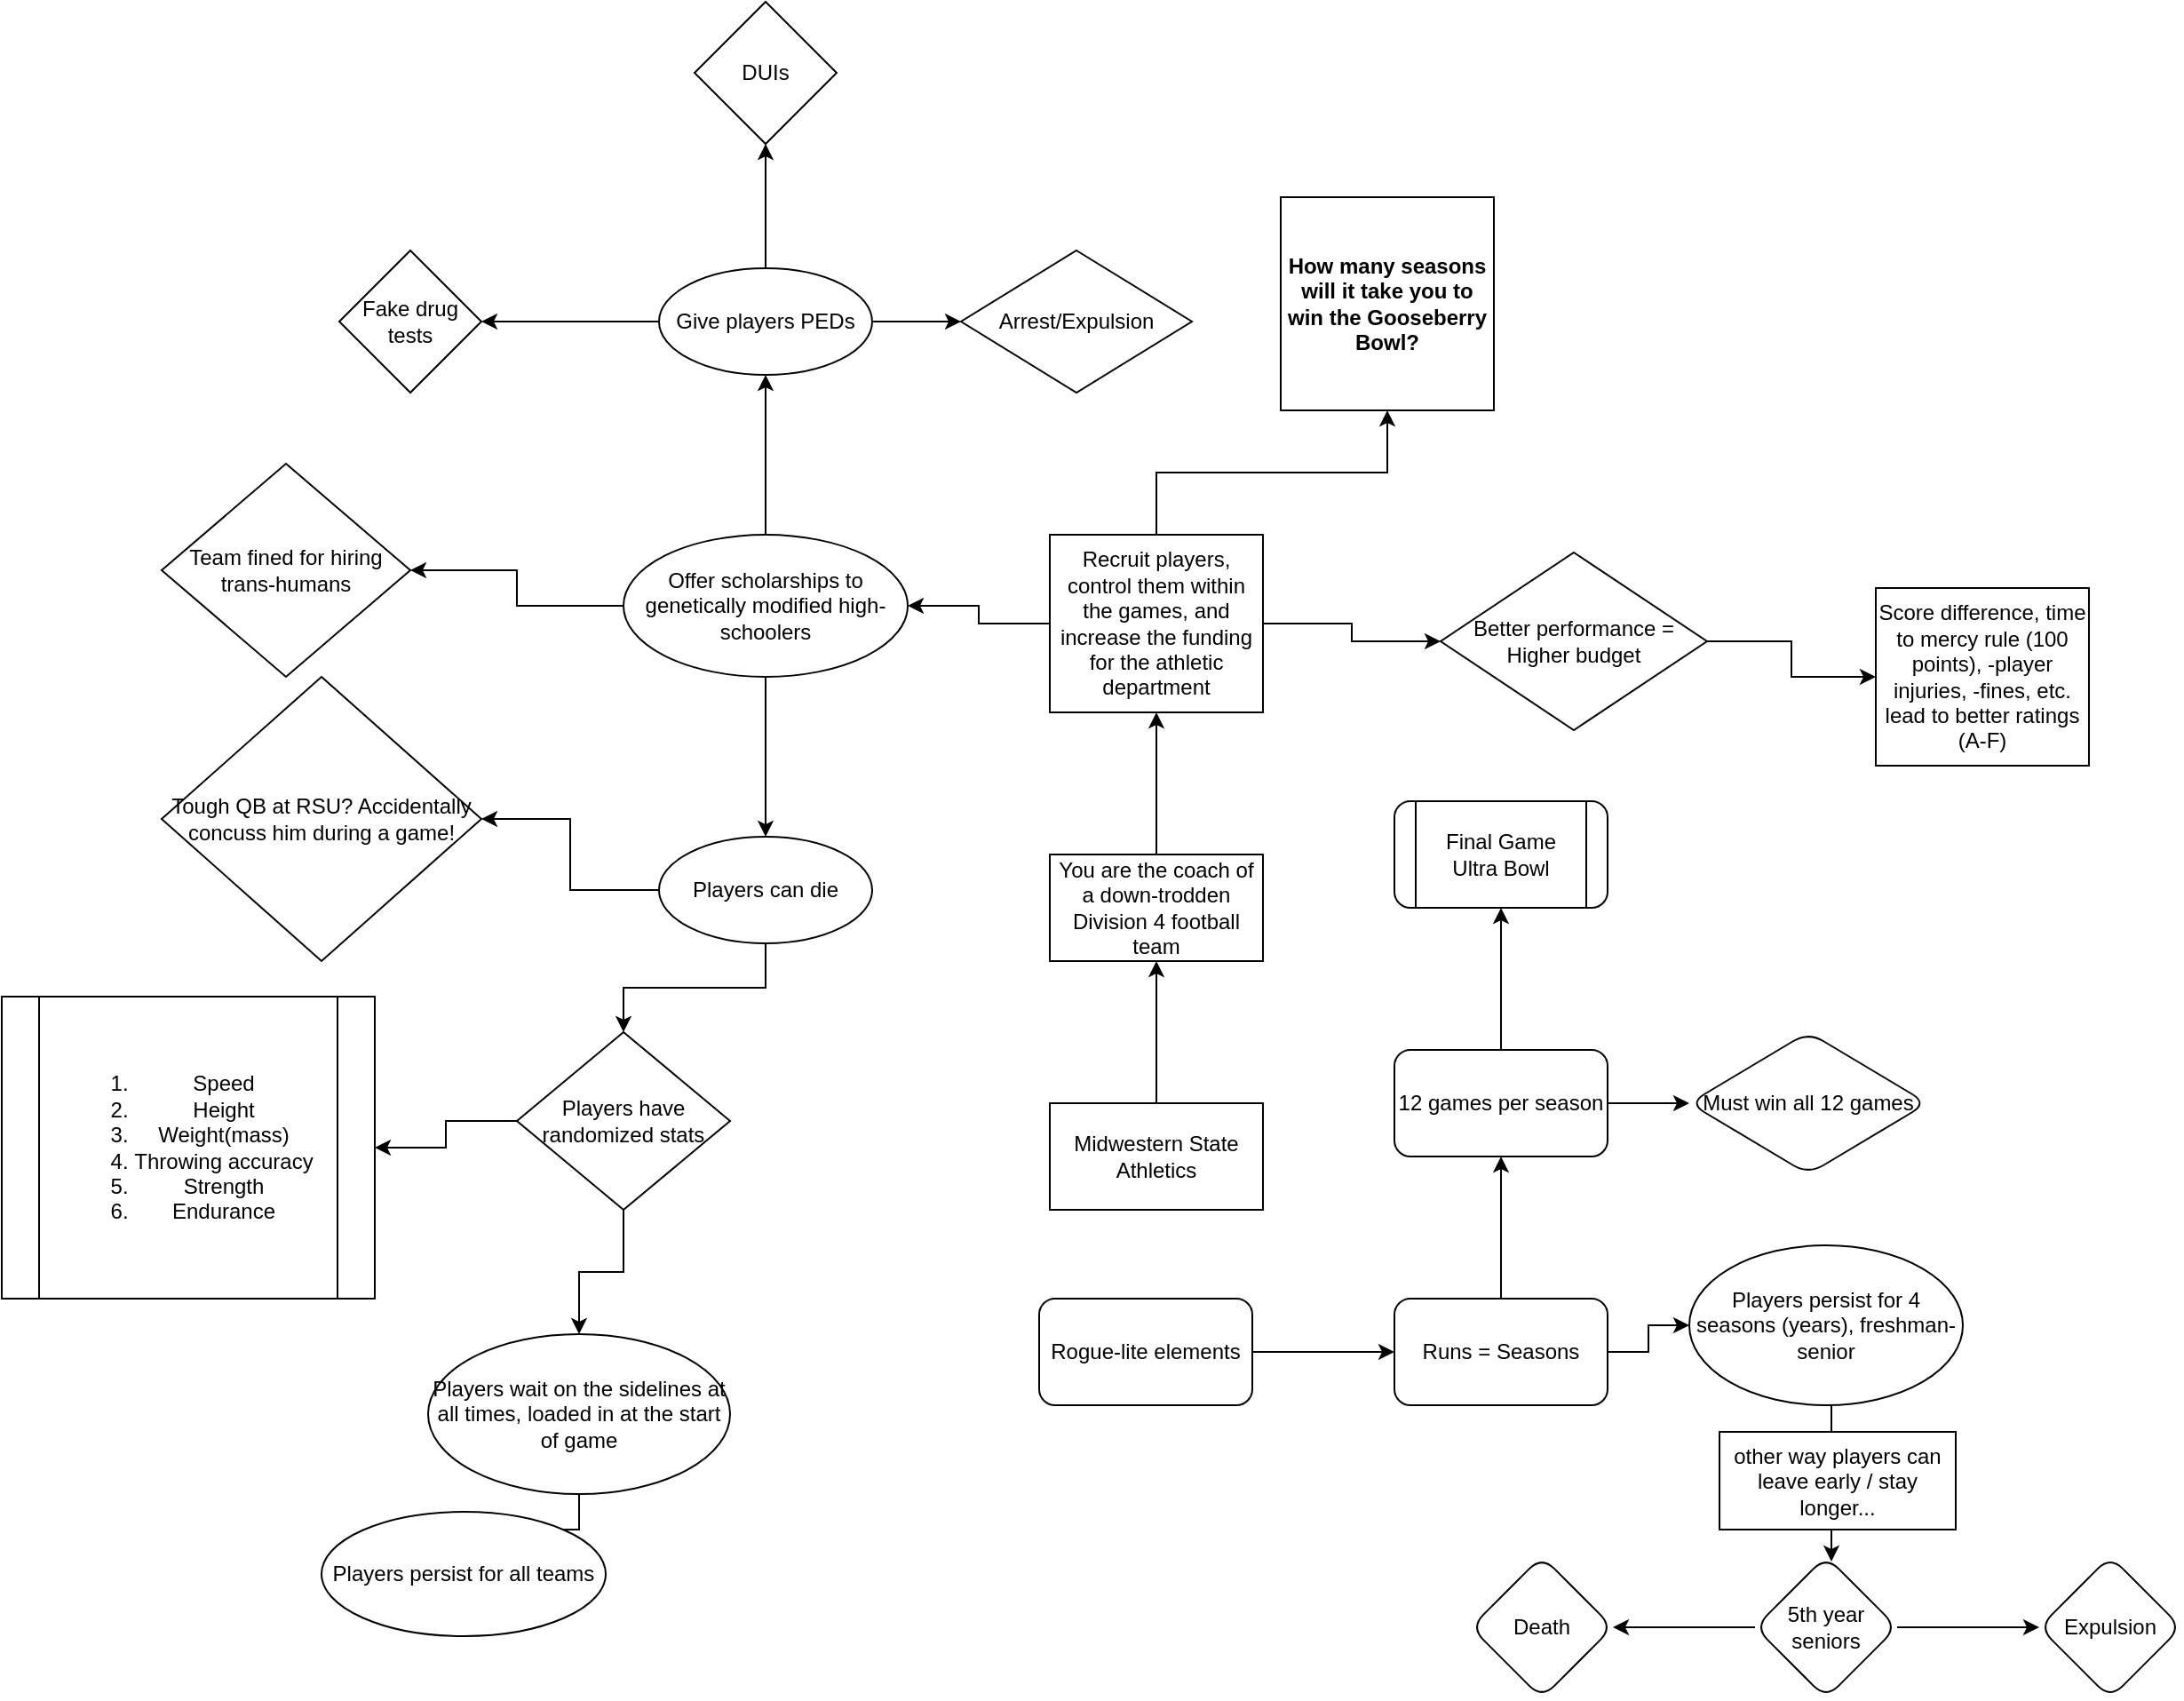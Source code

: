 <mxfile version="20.4.0" type="github">
  <diagram id="C5RBs43oDa-KdzZeNtuy" name="Page-1">
    <mxGraphModel dx="2249" dy="1949" grid="1" gridSize="10" guides="1" tooltips="1" connect="1" arrows="1" fold="1" page="1" pageScale="1" pageWidth="827" pageHeight="1169" math="0" shadow="0">
      <root>
        <mxCell id="WIyWlLk6GJQsqaUBKTNV-0" />
        <mxCell id="WIyWlLk6GJQsqaUBKTNV-1" parent="WIyWlLk6GJQsqaUBKTNV-0" />
        <mxCell id="fkuL-reos0wc2JTZ_Lem-20" value="" style="edgeStyle=orthogonalEdgeStyle;rounded=0;orthogonalLoop=1;jettySize=auto;html=1;" edge="1" parent="WIyWlLk6GJQsqaUBKTNV-1" source="fkuL-reos0wc2JTZ_Lem-0" target="fkuL-reos0wc2JTZ_Lem-19">
          <mxGeometry relative="1" as="geometry" />
        </mxCell>
        <mxCell id="fkuL-reos0wc2JTZ_Lem-0" value="Midwestern State Athletics" style="rounded=0;whiteSpace=wrap;html=1;" vertex="1" parent="WIyWlLk6GJQsqaUBKTNV-1">
          <mxGeometry x="360" y="370" width="120" height="60" as="geometry" />
        </mxCell>
        <mxCell id="fkuL-reos0wc2JTZ_Lem-3" value="" style="edgeStyle=orthogonalEdgeStyle;rounded=0;orthogonalLoop=1;jettySize=auto;html=1;" edge="1" parent="WIyWlLk6GJQsqaUBKTNV-1" source="fkuL-reos0wc2JTZ_Lem-1" target="fkuL-reos0wc2JTZ_Lem-2">
          <mxGeometry relative="1" as="geometry" />
        </mxCell>
        <mxCell id="fkuL-reos0wc2JTZ_Lem-1" value="&lt;div&gt;Rogue-lite elements&lt;/div&gt;" style="rounded=1;whiteSpace=wrap;html=1;" vertex="1" parent="WIyWlLk6GJQsqaUBKTNV-1">
          <mxGeometry x="354" y="480" width="120" height="60" as="geometry" />
        </mxCell>
        <mxCell id="fkuL-reos0wc2JTZ_Lem-5" value="" style="edgeStyle=orthogonalEdgeStyle;rounded=0;orthogonalLoop=1;jettySize=auto;html=1;" edge="1" parent="WIyWlLk6GJQsqaUBKTNV-1" source="fkuL-reos0wc2JTZ_Lem-2" target="fkuL-reos0wc2JTZ_Lem-4">
          <mxGeometry relative="1" as="geometry" />
        </mxCell>
        <mxCell id="fkuL-reos0wc2JTZ_Lem-14" value="" style="edgeStyle=orthogonalEdgeStyle;rounded=0;orthogonalLoop=1;jettySize=auto;html=1;" edge="1" parent="WIyWlLk6GJQsqaUBKTNV-1" source="fkuL-reos0wc2JTZ_Lem-2" target="fkuL-reos0wc2JTZ_Lem-13">
          <mxGeometry relative="1" as="geometry" />
        </mxCell>
        <mxCell id="fkuL-reos0wc2JTZ_Lem-2" value="&lt;div&gt;Runs = Seasons&lt;/div&gt;" style="rounded=1;whiteSpace=wrap;html=1;" vertex="1" parent="WIyWlLk6GJQsqaUBKTNV-1">
          <mxGeometry x="554" y="480" width="120" height="60" as="geometry" />
        </mxCell>
        <mxCell id="fkuL-reos0wc2JTZ_Lem-7" value="" style="edgeStyle=orthogonalEdgeStyle;rounded=0;orthogonalLoop=1;jettySize=auto;html=1;" edge="1" parent="WIyWlLk6GJQsqaUBKTNV-1" source="fkuL-reos0wc2JTZ_Lem-4" target="fkuL-reos0wc2JTZ_Lem-6">
          <mxGeometry relative="1" as="geometry">
            <Array as="points">
              <mxPoint x="800" y="580" />
              <mxPoint x="800" y="580" />
            </Array>
          </mxGeometry>
        </mxCell>
        <mxCell id="fkuL-reos0wc2JTZ_Lem-4" value="Players persist for 4 seasons (years), freshman-senior" style="ellipse;whiteSpace=wrap;html=1;rounded=1;" vertex="1" parent="WIyWlLk6GJQsqaUBKTNV-1">
          <mxGeometry x="720" y="450" width="154" height="90" as="geometry" />
        </mxCell>
        <mxCell id="fkuL-reos0wc2JTZ_Lem-9" value="" style="edgeStyle=orthogonalEdgeStyle;rounded=0;orthogonalLoop=1;jettySize=auto;html=1;" edge="1" parent="WIyWlLk6GJQsqaUBKTNV-1" source="fkuL-reos0wc2JTZ_Lem-6" target="fkuL-reos0wc2JTZ_Lem-8">
          <mxGeometry relative="1" as="geometry" />
        </mxCell>
        <mxCell id="fkuL-reos0wc2JTZ_Lem-11" value="" style="edgeStyle=orthogonalEdgeStyle;rounded=0;orthogonalLoop=1;jettySize=auto;html=1;" edge="1" parent="WIyWlLk6GJQsqaUBKTNV-1" source="fkuL-reos0wc2JTZ_Lem-6" target="fkuL-reos0wc2JTZ_Lem-10">
          <mxGeometry relative="1" as="geometry" />
        </mxCell>
        <mxCell id="fkuL-reos0wc2JTZ_Lem-6" value="5th year seniors" style="rhombus;whiteSpace=wrap;html=1;rounded=1;" vertex="1" parent="WIyWlLk6GJQsqaUBKTNV-1">
          <mxGeometry x="757" y="625" width="80" height="80" as="geometry" />
        </mxCell>
        <mxCell id="fkuL-reos0wc2JTZ_Lem-8" value="Expulsion" style="rhombus;whiteSpace=wrap;html=1;rounded=1;" vertex="1" parent="WIyWlLk6GJQsqaUBKTNV-1">
          <mxGeometry x="917" y="625" width="80" height="80" as="geometry" />
        </mxCell>
        <mxCell id="fkuL-reos0wc2JTZ_Lem-10" value="&lt;div&gt;Death&lt;/div&gt;" style="rhombus;whiteSpace=wrap;html=1;rounded=1;" vertex="1" parent="WIyWlLk6GJQsqaUBKTNV-1">
          <mxGeometry x="597" y="625" width="80" height="80" as="geometry" />
        </mxCell>
        <mxCell id="fkuL-reos0wc2JTZ_Lem-12" value="other way players can leave early / stay longer..." style="rounded=0;whiteSpace=wrap;html=1;" vertex="1" parent="WIyWlLk6GJQsqaUBKTNV-1">
          <mxGeometry x="737" y="555" width="133" height="55" as="geometry" />
        </mxCell>
        <mxCell id="fkuL-reos0wc2JTZ_Lem-16" value="" style="edgeStyle=orthogonalEdgeStyle;rounded=0;orthogonalLoop=1;jettySize=auto;html=1;" edge="1" parent="WIyWlLk6GJQsqaUBKTNV-1" source="fkuL-reos0wc2JTZ_Lem-13" target="fkuL-reos0wc2JTZ_Lem-15">
          <mxGeometry relative="1" as="geometry" />
        </mxCell>
        <mxCell id="fkuL-reos0wc2JTZ_Lem-18" value="" style="edgeStyle=orthogonalEdgeStyle;rounded=0;orthogonalLoop=1;jettySize=auto;html=1;" edge="1" parent="WIyWlLk6GJQsqaUBKTNV-1" source="fkuL-reos0wc2JTZ_Lem-13" target="fkuL-reos0wc2JTZ_Lem-17">
          <mxGeometry relative="1" as="geometry" />
        </mxCell>
        <mxCell id="fkuL-reos0wc2JTZ_Lem-13" value="12 games per season" style="whiteSpace=wrap;html=1;rounded=1;" vertex="1" parent="WIyWlLk6GJQsqaUBKTNV-1">
          <mxGeometry x="554" y="340" width="120" height="60" as="geometry" />
        </mxCell>
        <mxCell id="fkuL-reos0wc2JTZ_Lem-15" value="&lt;div&gt;Final Game&lt;/div&gt;&lt;div&gt;Ultra Bowl&lt;br&gt;&lt;/div&gt;" style="shape=process;whiteSpace=wrap;html=1;backgroundOutline=1;rounded=1;" vertex="1" parent="WIyWlLk6GJQsqaUBKTNV-1">
          <mxGeometry x="554" y="200" width="120" height="60" as="geometry" />
        </mxCell>
        <mxCell id="fkuL-reos0wc2JTZ_Lem-17" value="Must win all 12 games" style="rhombus;whiteSpace=wrap;html=1;rounded=1;" vertex="1" parent="WIyWlLk6GJQsqaUBKTNV-1">
          <mxGeometry x="720" y="330" width="134" height="80" as="geometry" />
        </mxCell>
        <mxCell id="fkuL-reos0wc2JTZ_Lem-22" value="" style="edgeStyle=orthogonalEdgeStyle;rounded=0;orthogonalLoop=1;jettySize=auto;html=1;" edge="1" parent="WIyWlLk6GJQsqaUBKTNV-1" source="fkuL-reos0wc2JTZ_Lem-19" target="fkuL-reos0wc2JTZ_Lem-21">
          <mxGeometry relative="1" as="geometry" />
        </mxCell>
        <mxCell id="fkuL-reos0wc2JTZ_Lem-19" value="You are the coach of a down-trodden Division 4 football team" style="whiteSpace=wrap;html=1;rounded=0;" vertex="1" parent="WIyWlLk6GJQsqaUBKTNV-1">
          <mxGeometry x="360" y="230" width="120" height="60" as="geometry" />
        </mxCell>
        <mxCell id="fkuL-reos0wc2JTZ_Lem-24" value="" style="edgeStyle=orthogonalEdgeStyle;rounded=0;orthogonalLoop=1;jettySize=auto;html=1;" edge="1" parent="WIyWlLk6GJQsqaUBKTNV-1" source="fkuL-reos0wc2JTZ_Lem-21" target="fkuL-reos0wc2JTZ_Lem-23">
          <mxGeometry relative="1" as="geometry" />
        </mxCell>
        <mxCell id="fkuL-reos0wc2JTZ_Lem-28" value="" style="edgeStyle=orthogonalEdgeStyle;rounded=0;orthogonalLoop=1;jettySize=auto;html=1;" edge="1" parent="WIyWlLk6GJQsqaUBKTNV-1" source="fkuL-reos0wc2JTZ_Lem-21" target="fkuL-reos0wc2JTZ_Lem-27">
          <mxGeometry relative="1" as="geometry" />
        </mxCell>
        <mxCell id="fkuL-reos0wc2JTZ_Lem-53" style="edgeStyle=orthogonalEdgeStyle;rounded=0;orthogonalLoop=1;jettySize=auto;html=1;exitX=0.5;exitY=0;exitDx=0;exitDy=0;" edge="1" parent="WIyWlLk6GJQsqaUBKTNV-1" source="fkuL-reos0wc2JTZ_Lem-21" target="fkuL-reos0wc2JTZ_Lem-52">
          <mxGeometry relative="1" as="geometry" />
        </mxCell>
        <mxCell id="fkuL-reos0wc2JTZ_Lem-21" value="Recruit players, control them within the games, and increase the funding for the athletic department" style="rounded=0;whiteSpace=wrap;html=1;" vertex="1" parent="WIyWlLk6GJQsqaUBKTNV-1">
          <mxGeometry x="360" y="50" width="120" height="100" as="geometry" />
        </mxCell>
        <mxCell id="fkuL-reos0wc2JTZ_Lem-26" value="" style="edgeStyle=orthogonalEdgeStyle;rounded=0;orthogonalLoop=1;jettySize=auto;html=1;" edge="1" parent="WIyWlLk6GJQsqaUBKTNV-1" source="fkuL-reos0wc2JTZ_Lem-23" target="fkuL-reos0wc2JTZ_Lem-25">
          <mxGeometry relative="1" as="geometry" />
        </mxCell>
        <mxCell id="fkuL-reos0wc2JTZ_Lem-23" value="Better performance = Higher budget" style="rhombus;whiteSpace=wrap;html=1;rounded=0;" vertex="1" parent="WIyWlLk6GJQsqaUBKTNV-1">
          <mxGeometry x="580" y="60" width="150" height="100" as="geometry" />
        </mxCell>
        <mxCell id="fkuL-reos0wc2JTZ_Lem-25" value="Score difference, time to mercy rule (100 points), -player injuries, -fines, etc. lead to better ratings (A-F)" style="whiteSpace=wrap;html=1;rounded=0;" vertex="1" parent="WIyWlLk6GJQsqaUBKTNV-1">
          <mxGeometry x="825" y="80" width="120" height="100" as="geometry" />
        </mxCell>
        <mxCell id="fkuL-reos0wc2JTZ_Lem-30" value="" style="edgeStyle=orthogonalEdgeStyle;rounded=0;orthogonalLoop=1;jettySize=auto;html=1;" edge="1" parent="WIyWlLk6GJQsqaUBKTNV-1" source="fkuL-reos0wc2JTZ_Lem-27" target="fkuL-reos0wc2JTZ_Lem-29">
          <mxGeometry relative="1" as="geometry" />
        </mxCell>
        <mxCell id="fkuL-reos0wc2JTZ_Lem-38" value="" style="edgeStyle=orthogonalEdgeStyle;rounded=0;orthogonalLoop=1;jettySize=auto;html=1;" edge="1" parent="WIyWlLk6GJQsqaUBKTNV-1" source="fkuL-reos0wc2JTZ_Lem-27" target="fkuL-reos0wc2JTZ_Lem-37">
          <mxGeometry relative="1" as="geometry" />
        </mxCell>
        <mxCell id="fkuL-reos0wc2JTZ_Lem-40" value="" style="edgeStyle=orthogonalEdgeStyle;rounded=0;orthogonalLoop=1;jettySize=auto;html=1;" edge="1" parent="WIyWlLk6GJQsqaUBKTNV-1" source="fkuL-reos0wc2JTZ_Lem-27" target="fkuL-reos0wc2JTZ_Lem-39">
          <mxGeometry relative="1" as="geometry" />
        </mxCell>
        <mxCell id="fkuL-reos0wc2JTZ_Lem-27" value="Offer scholarships to genetically modified high-schoolers" style="ellipse;whiteSpace=wrap;html=1;rounded=0;" vertex="1" parent="WIyWlLk6GJQsqaUBKTNV-1">
          <mxGeometry x="120" y="50" width="160" height="80" as="geometry" />
        </mxCell>
        <mxCell id="fkuL-reos0wc2JTZ_Lem-32" value="" style="edgeStyle=orthogonalEdgeStyle;rounded=0;orthogonalLoop=1;jettySize=auto;html=1;" edge="1" parent="WIyWlLk6GJQsqaUBKTNV-1" source="fkuL-reos0wc2JTZ_Lem-29" target="fkuL-reos0wc2JTZ_Lem-31">
          <mxGeometry relative="1" as="geometry" />
        </mxCell>
        <mxCell id="fkuL-reos0wc2JTZ_Lem-34" value="" style="edgeStyle=orthogonalEdgeStyle;rounded=0;orthogonalLoop=1;jettySize=auto;html=1;" edge="1" parent="WIyWlLk6GJQsqaUBKTNV-1" source="fkuL-reos0wc2JTZ_Lem-29" target="fkuL-reos0wc2JTZ_Lem-33">
          <mxGeometry relative="1" as="geometry" />
        </mxCell>
        <mxCell id="fkuL-reos0wc2JTZ_Lem-36" value="" style="edgeStyle=orthogonalEdgeStyle;rounded=0;orthogonalLoop=1;jettySize=auto;html=1;" edge="1" parent="WIyWlLk6GJQsqaUBKTNV-1" source="fkuL-reos0wc2JTZ_Lem-29" target="fkuL-reos0wc2JTZ_Lem-35">
          <mxGeometry relative="1" as="geometry" />
        </mxCell>
        <mxCell id="fkuL-reos0wc2JTZ_Lem-29" value="Give players PEDs" style="ellipse;whiteSpace=wrap;html=1;rounded=0;" vertex="1" parent="WIyWlLk6GJQsqaUBKTNV-1">
          <mxGeometry x="140" y="-100" width="120" height="60" as="geometry" />
        </mxCell>
        <mxCell id="fkuL-reos0wc2JTZ_Lem-31" value="Fake drug tests" style="rhombus;whiteSpace=wrap;html=1;rounded=0;" vertex="1" parent="WIyWlLk6GJQsqaUBKTNV-1">
          <mxGeometry x="-40" y="-110" width="80" height="80" as="geometry" />
        </mxCell>
        <mxCell id="fkuL-reos0wc2JTZ_Lem-33" value="DUIs" style="rhombus;whiteSpace=wrap;html=1;rounded=0;" vertex="1" parent="WIyWlLk6GJQsqaUBKTNV-1">
          <mxGeometry x="160" y="-250" width="80" height="80" as="geometry" />
        </mxCell>
        <mxCell id="fkuL-reos0wc2JTZ_Lem-35" value="Arrest/Expulsion" style="rhombus;whiteSpace=wrap;html=1;rounded=0;" vertex="1" parent="WIyWlLk6GJQsqaUBKTNV-1">
          <mxGeometry x="310" y="-110" width="130" height="80" as="geometry" />
        </mxCell>
        <mxCell id="fkuL-reos0wc2JTZ_Lem-37" value="Team fined for hiring trans-humans" style="rhombus;whiteSpace=wrap;html=1;rounded=0;" vertex="1" parent="WIyWlLk6GJQsqaUBKTNV-1">
          <mxGeometry x="-140" y="10" width="140" height="120" as="geometry" />
        </mxCell>
        <mxCell id="fkuL-reos0wc2JTZ_Lem-42" value="" style="edgeStyle=orthogonalEdgeStyle;rounded=0;orthogonalLoop=1;jettySize=auto;html=1;" edge="1" parent="WIyWlLk6GJQsqaUBKTNV-1" source="fkuL-reos0wc2JTZ_Lem-39" target="fkuL-reos0wc2JTZ_Lem-41">
          <mxGeometry relative="1" as="geometry" />
        </mxCell>
        <mxCell id="fkuL-reos0wc2JTZ_Lem-44" value="" style="edgeStyle=orthogonalEdgeStyle;rounded=0;orthogonalLoop=1;jettySize=auto;html=1;" edge="1" parent="WIyWlLk6GJQsqaUBKTNV-1" source="fkuL-reos0wc2JTZ_Lem-39" target="fkuL-reos0wc2JTZ_Lem-43">
          <mxGeometry relative="1" as="geometry" />
        </mxCell>
        <mxCell id="fkuL-reos0wc2JTZ_Lem-39" value="Players can die" style="ellipse;whiteSpace=wrap;html=1;rounded=0;" vertex="1" parent="WIyWlLk6GJQsqaUBKTNV-1">
          <mxGeometry x="140" y="220" width="120" height="60" as="geometry" />
        </mxCell>
        <mxCell id="fkuL-reos0wc2JTZ_Lem-41" value="Tough QB at RSU? Accidentally concuss him during a game!" style="rhombus;whiteSpace=wrap;html=1;rounded=0;" vertex="1" parent="WIyWlLk6GJQsqaUBKTNV-1">
          <mxGeometry x="-140" y="130" width="180" height="160" as="geometry" />
        </mxCell>
        <mxCell id="fkuL-reos0wc2JTZ_Lem-46" value="" style="edgeStyle=orthogonalEdgeStyle;rounded=0;orthogonalLoop=1;jettySize=auto;html=1;" edge="1" parent="WIyWlLk6GJQsqaUBKTNV-1" source="fkuL-reos0wc2JTZ_Lem-43" target="fkuL-reos0wc2JTZ_Lem-45">
          <mxGeometry relative="1" as="geometry" />
        </mxCell>
        <mxCell id="fkuL-reos0wc2JTZ_Lem-48" value="" style="edgeStyle=orthogonalEdgeStyle;rounded=0;orthogonalLoop=1;jettySize=auto;html=1;" edge="1" parent="WIyWlLk6GJQsqaUBKTNV-1" source="fkuL-reos0wc2JTZ_Lem-43" target="fkuL-reos0wc2JTZ_Lem-47">
          <mxGeometry relative="1" as="geometry" />
        </mxCell>
        <mxCell id="fkuL-reos0wc2JTZ_Lem-43" value="Players have randomized stats" style="rhombus;whiteSpace=wrap;html=1;rounded=0;" vertex="1" parent="WIyWlLk6GJQsqaUBKTNV-1">
          <mxGeometry x="60" y="330" width="120" height="100" as="geometry" />
        </mxCell>
        <mxCell id="fkuL-reos0wc2JTZ_Lem-45" value="&lt;ol&gt;&lt;li&gt;Speed&lt;/li&gt;&lt;li&gt;Height&lt;/li&gt;&lt;li&gt;Weight(mass)&lt;/li&gt;&lt;li&gt;Throwing accuracy&lt;/li&gt;&lt;li&gt;Strength&lt;/li&gt;&lt;li&gt;Endurance&lt;/li&gt;&lt;/ol&gt;" style="shape=process;whiteSpace=wrap;html=1;backgroundOutline=1;rounded=0;" vertex="1" parent="WIyWlLk6GJQsqaUBKTNV-1">
          <mxGeometry x="-230" y="310" width="210" height="170" as="geometry" />
        </mxCell>
        <mxCell id="fkuL-reos0wc2JTZ_Lem-50" value="" style="edgeStyle=orthogonalEdgeStyle;rounded=0;orthogonalLoop=1;jettySize=auto;html=1;" edge="1" parent="WIyWlLk6GJQsqaUBKTNV-1" source="fkuL-reos0wc2JTZ_Lem-47" target="fkuL-reos0wc2JTZ_Lem-49">
          <mxGeometry relative="1" as="geometry" />
        </mxCell>
        <mxCell id="fkuL-reos0wc2JTZ_Lem-47" value="Players wait on the sidelines at all times, loaded in at the start of game" style="ellipse;whiteSpace=wrap;html=1;rounded=0;" vertex="1" parent="WIyWlLk6GJQsqaUBKTNV-1">
          <mxGeometry x="10" y="500" width="170" height="90" as="geometry" />
        </mxCell>
        <mxCell id="fkuL-reos0wc2JTZ_Lem-49" value="Players persist for all teams" style="ellipse;whiteSpace=wrap;html=1;rounded=0;" vertex="1" parent="WIyWlLk6GJQsqaUBKTNV-1">
          <mxGeometry x="-50" y="600" width="160" height="70" as="geometry" />
        </mxCell>
        <mxCell id="fkuL-reos0wc2JTZ_Lem-52" value="How many seasons will it take you to win the Gooseberry Bowl?" style="whiteSpace=wrap;html=1;aspect=fixed;fontStyle=1" vertex="1" parent="WIyWlLk6GJQsqaUBKTNV-1">
          <mxGeometry x="490" y="-140" width="120" height="120" as="geometry" />
        </mxCell>
      </root>
    </mxGraphModel>
  </diagram>
</mxfile>

